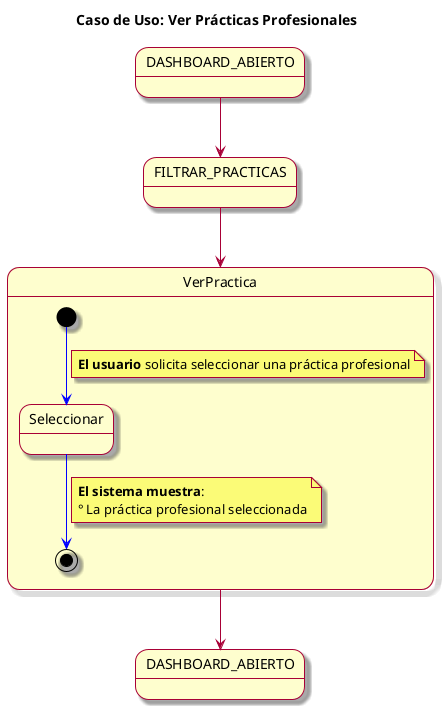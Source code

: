@startuml
skin rose
title Caso de Uso: Ver Prácticas Profesionales

state "DASHBOARD_ABIERTO" as DASHBOARD_ABIERTO2
DASHBOARD_ABIERTO --> FILTRAR_PRACTICAS
FILTRAR_PRACTICAS --> VerPractica
VerPractica --> DASHBOARD_ABIERTO2

state VerPractica {
  [*] -[#blue]-> seleccionarOpcionVer
  note on link : **El usuario** solicita seleccionar una práctica profesional
  state "Seleccionar" as seleccionarOpcionVer
  seleccionarOpcionVer -[#blue]-> [*]

  note on link
    **El sistema muestra**:
    ° La práctica profesional seleccionada
  end note

}

@enduml
